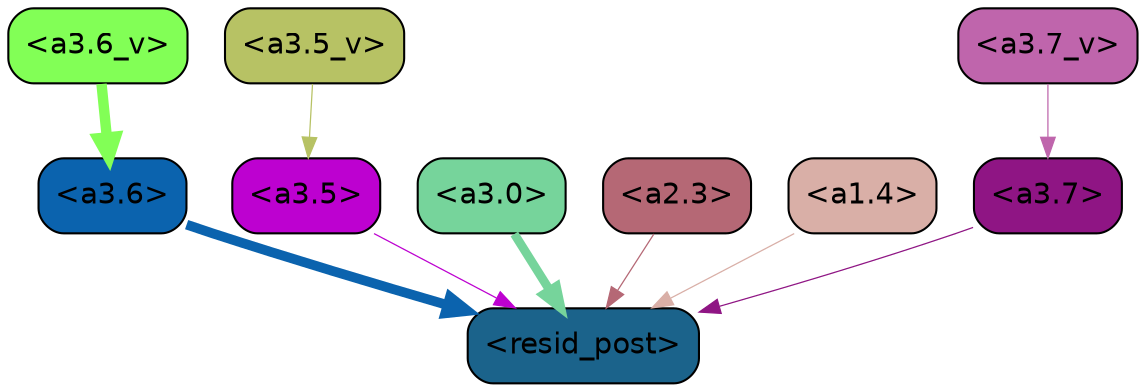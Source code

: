 strict digraph "" {
	graph [bgcolor=transparent,
		layout=dot,
		overlap=false,
		splines=true
	];
	"<a3.7>"	[color=black,
		fillcolor="#8f1584",
		fontname=Helvetica,
		shape=box,
		style="filled, rounded"];
	"<resid_post>"	[color=black,
		fillcolor="#1b638b",
		fontname=Helvetica,
		shape=box,
		style="filled, rounded"];
	"<a3.7>" -> "<resid_post>"	[color="#8f1584",
		penwidth=0.6];
	"<a3.6>"	[color=black,
		fillcolor="#0b63ae",
		fontname=Helvetica,
		shape=box,
		style="filled, rounded"];
	"<a3.6>" -> "<resid_post>"	[color="#0b63ae",
		penwidth=4.670643210411072];
	"<a3.5>"	[color=black,
		fillcolor="#bd01d0",
		fontname=Helvetica,
		shape=box,
		style="filled, rounded"];
	"<a3.5>" -> "<resid_post>"	[color="#bd01d0",
		penwidth=0.6];
	"<a3.0>"	[color=black,
		fillcolor="#76d49b",
		fontname=Helvetica,
		shape=box,
		style="filled, rounded"];
	"<a3.0>" -> "<resid_post>"	[color="#76d49b",
		penwidth=4.246885180473328];
	"<a2.3>"	[color=black,
		fillcolor="#b56875",
		fontname=Helvetica,
		shape=box,
		style="filled, rounded"];
	"<a2.3>" -> "<resid_post>"	[color="#b56875",
		penwidth=0.6];
	"<a1.4>"	[color=black,
		fillcolor="#d9afa7",
		fontname=Helvetica,
		shape=box,
		style="filled, rounded"];
	"<a1.4>" -> "<resid_post>"	[color="#d9afa7",
		penwidth=0.6];
	"<a3.7_v>"	[color=black,
		fillcolor="#bf65ac",
		fontname=Helvetica,
		shape=box,
		style="filled, rounded"];
	"<a3.7_v>" -> "<a3.7>"	[color="#bf65ac",
		penwidth=0.6];
	"<a3.6_v>"	[color=black,
		fillcolor="#82ff56",
		fontname=Helvetica,
		shape=box,
		style="filled, rounded"];
	"<a3.6_v>" -> "<a3.6>"	[color="#82ff56",
		penwidth=5.002329230308533];
	"<a3.5_v>"	[color=black,
		fillcolor="#b7c264",
		fontname=Helvetica,
		shape=box,
		style="filled, rounded"];
	"<a3.5_v>" -> "<a3.5>"	[color="#b7c264",
		penwidth=0.6];
}
